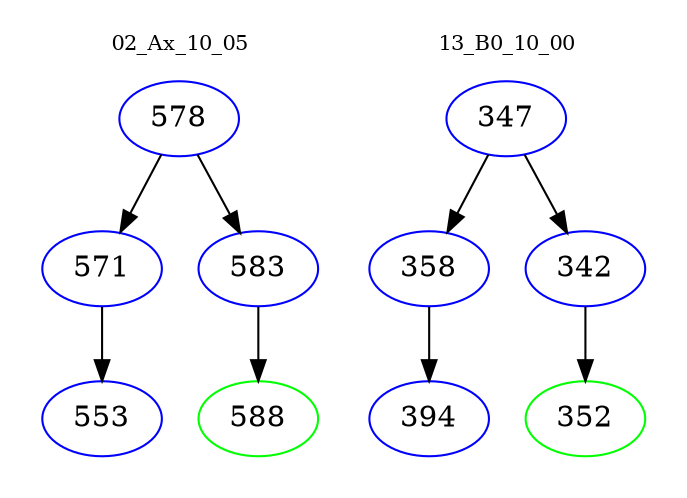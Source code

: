 digraph{
subgraph cluster_0 {
color = white
label = "02_Ax_10_05";
fontsize=10;
T0_578 [label="578", color="blue"]
T0_578 -> T0_571 [color="black"]
T0_571 [label="571", color="blue"]
T0_571 -> T0_553 [color="black"]
T0_553 [label="553", color="blue"]
T0_578 -> T0_583 [color="black"]
T0_583 [label="583", color="blue"]
T0_583 -> T0_588 [color="black"]
T0_588 [label="588", color="green"]
}
subgraph cluster_1 {
color = white
label = "13_B0_10_00";
fontsize=10;
T1_347 [label="347", color="blue"]
T1_347 -> T1_358 [color="black"]
T1_358 [label="358", color="blue"]
T1_358 -> T1_394 [color="black"]
T1_394 [label="394", color="blue"]
T1_347 -> T1_342 [color="black"]
T1_342 [label="342", color="blue"]
T1_342 -> T1_352 [color="black"]
T1_352 [label="352", color="green"]
}
}
